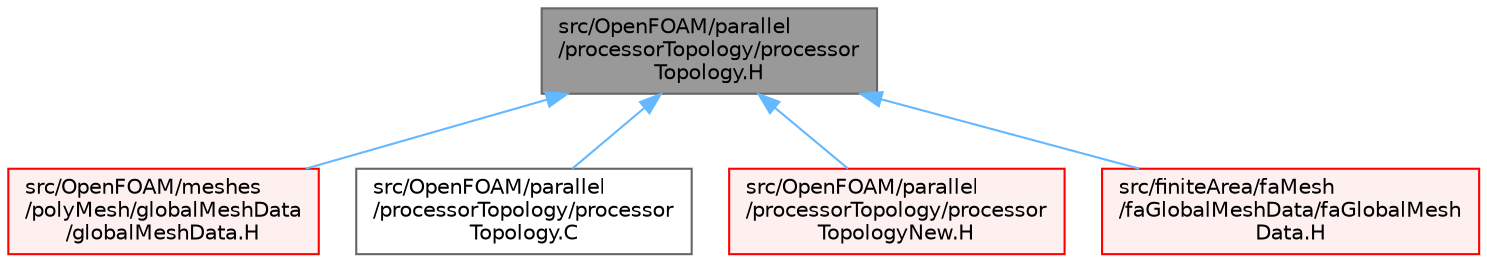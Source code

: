 digraph "src/OpenFOAM/parallel/processorTopology/processorTopology.H"
{
 // LATEX_PDF_SIZE
  bgcolor="transparent";
  edge [fontname=Helvetica,fontsize=10,labelfontname=Helvetica,labelfontsize=10];
  node [fontname=Helvetica,fontsize=10,shape=box,height=0.2,width=0.4];
  Node1 [id="Node000001",label="src/OpenFOAM/parallel\l/processorTopology/processor\lTopology.H",height=0.2,width=0.4,color="gray40", fillcolor="grey60", style="filled", fontcolor="black",tooltip=" "];
  Node1 -> Node2 [id="edge1_Node000001_Node000002",dir="back",color="steelblue1",style="solid",tooltip=" "];
  Node2 [id="Node000002",label="src/OpenFOAM/meshes\l/polyMesh/globalMeshData\l/globalMeshData.H",height=0.2,width=0.4,color="red", fillcolor="#FFF0F0", style="filled",URL="$globalMeshData_8H.html",tooltip=" "];
  Node1 -> Node60 [id="edge2_Node000001_Node000060",dir="back",color="steelblue1",style="solid",tooltip=" "];
  Node60 [id="Node000060",label="src/OpenFOAM/parallel\l/processorTopology/processor\lTopology.C",height=0.2,width=0.4,color="grey40", fillcolor="white", style="filled",URL="$processorTopology_8C.html",tooltip=" "];
  Node1 -> Node61 [id="edge3_Node000001_Node000061",dir="back",color="steelblue1",style="solid",tooltip=" "];
  Node61 [id="Node000061",label="src/OpenFOAM/parallel\l/processorTopology/processor\lTopologyNew.H",height=0.2,width=0.4,color="red", fillcolor="#FFF0F0", style="filled",URL="$processorTopologyNew_8H.html",tooltip="Define the processor-processor connection table by walking a list of patches and detecting the proces..."];
  Node1 -> Node63 [id="edge4_Node000001_Node000063",dir="back",color="steelblue1",style="solid",tooltip=" "];
  Node63 [id="Node000063",label="src/finiteArea/faMesh\l/faGlobalMeshData/faGlobalMesh\lData.H",height=0.2,width=0.4,color="red", fillcolor="#FFF0F0", style="filled",URL="$faGlobalMeshData_8H.html",tooltip=" "];
}
